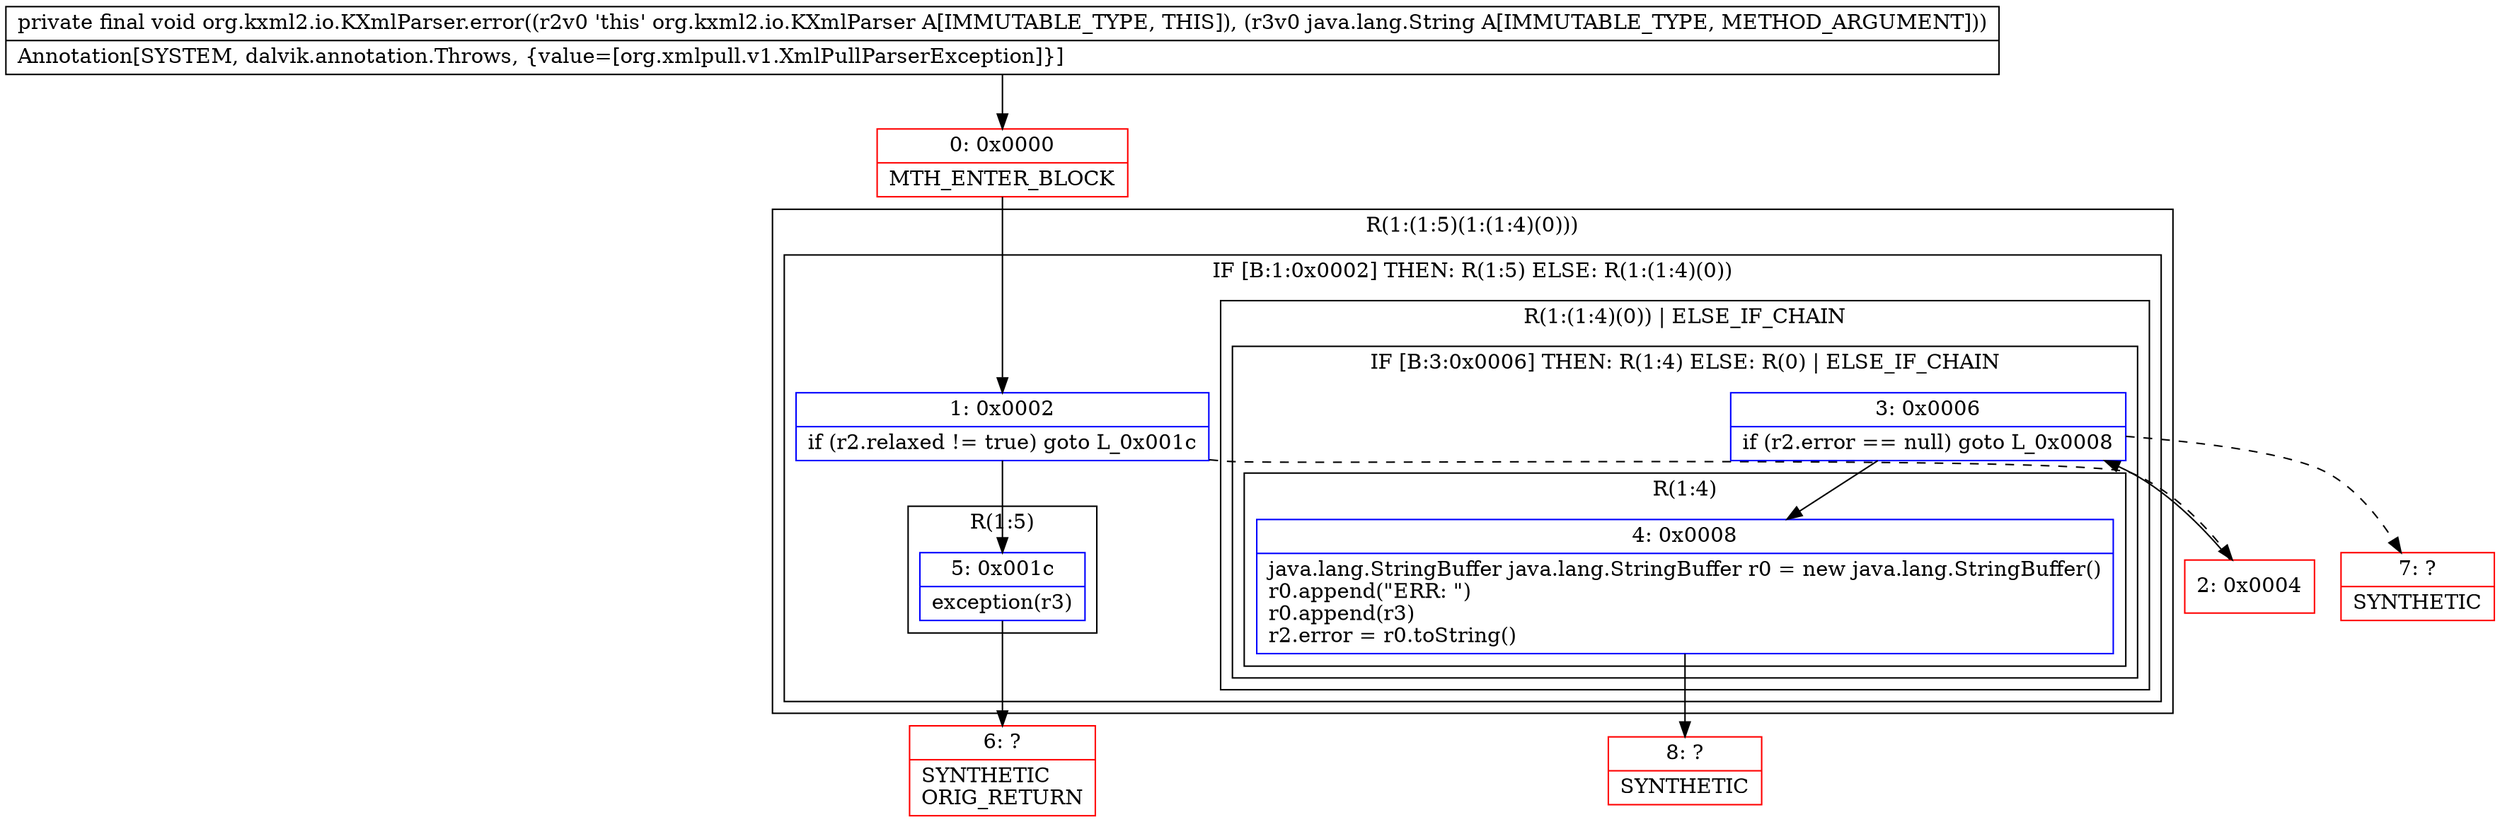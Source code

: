 digraph "CFG fororg.kxml2.io.KXmlParser.error(Ljava\/lang\/String;)V" {
subgraph cluster_Region_878360395 {
label = "R(1:(1:5)(1:(1:4)(0)))";
node [shape=record,color=blue];
subgraph cluster_IfRegion_670727368 {
label = "IF [B:1:0x0002] THEN: R(1:5) ELSE: R(1:(1:4)(0))";
node [shape=record,color=blue];
Node_1 [shape=record,label="{1\:\ 0x0002|if (r2.relaxed != true) goto L_0x001c\l}"];
subgraph cluster_Region_1239256979 {
label = "R(1:5)";
node [shape=record,color=blue];
Node_5 [shape=record,label="{5\:\ 0x001c|exception(r3)\l}"];
}
subgraph cluster_Region_1903701108 {
label = "R(1:(1:4)(0)) | ELSE_IF_CHAIN\l";
node [shape=record,color=blue];
subgraph cluster_IfRegion_284765695 {
label = "IF [B:3:0x0006] THEN: R(1:4) ELSE: R(0) | ELSE_IF_CHAIN\l";
node [shape=record,color=blue];
Node_3 [shape=record,label="{3\:\ 0x0006|if (r2.error == null) goto L_0x0008\l}"];
subgraph cluster_Region_1582563578 {
label = "R(1:4)";
node [shape=record,color=blue];
Node_4 [shape=record,label="{4\:\ 0x0008|java.lang.StringBuffer java.lang.StringBuffer r0 = new java.lang.StringBuffer()\lr0.append(\"ERR: \")\lr0.append(r3)\lr2.error = r0.toString()\l}"];
}
subgraph cluster_Region_1687228180 {
label = "R(0)";
node [shape=record,color=blue];
}
}
}
}
}
Node_0 [shape=record,color=red,label="{0\:\ 0x0000|MTH_ENTER_BLOCK\l}"];
Node_2 [shape=record,color=red,label="{2\:\ 0x0004}"];
Node_6 [shape=record,color=red,label="{6\:\ ?|SYNTHETIC\lORIG_RETURN\l}"];
Node_7 [shape=record,color=red,label="{7\:\ ?|SYNTHETIC\l}"];
Node_8 [shape=record,color=red,label="{8\:\ ?|SYNTHETIC\l}"];
MethodNode[shape=record,label="{private final void org.kxml2.io.KXmlParser.error((r2v0 'this' org.kxml2.io.KXmlParser A[IMMUTABLE_TYPE, THIS]), (r3v0 java.lang.String A[IMMUTABLE_TYPE, METHOD_ARGUMENT]))  | Annotation[SYSTEM, dalvik.annotation.Throws, \{value=[org.xmlpull.v1.XmlPullParserException]\}]\l}"];
MethodNode -> Node_0;
Node_1 -> Node_2[style=dashed];
Node_1 -> Node_5;
Node_5 -> Node_6;
Node_3 -> Node_4;
Node_3 -> Node_7[style=dashed];
Node_4 -> Node_8;
Node_0 -> Node_1;
Node_2 -> Node_3;
}


